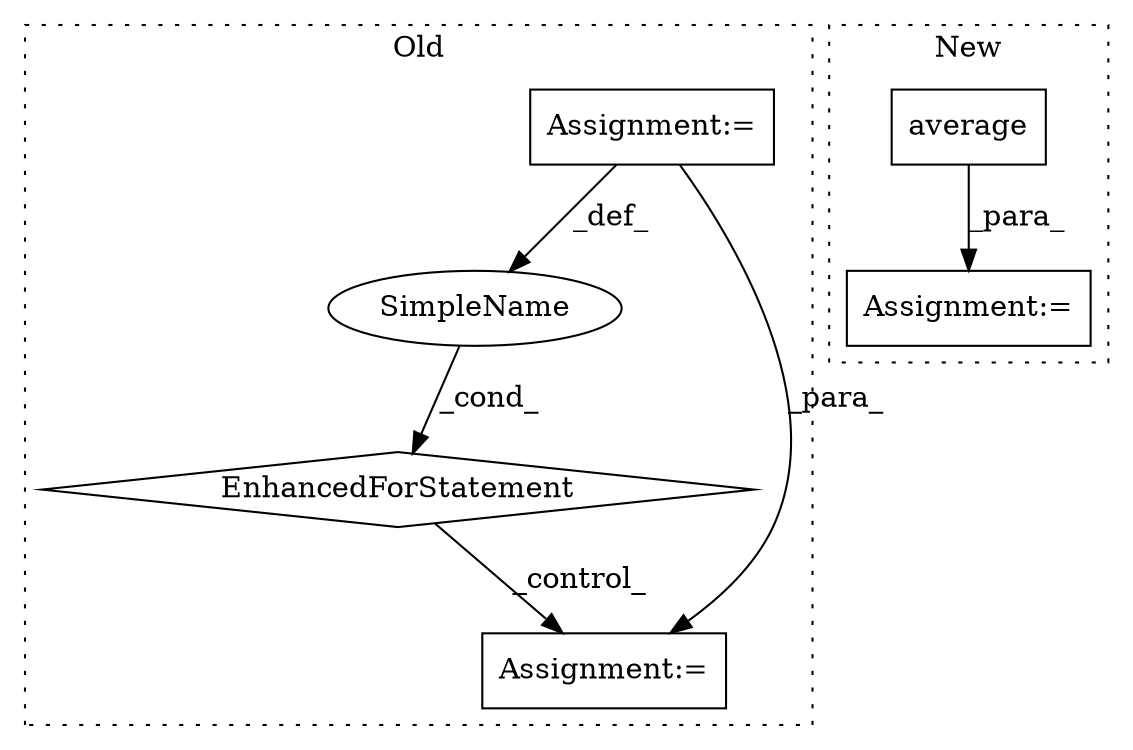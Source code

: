 digraph G {
subgraph cluster0 {
1 [label="EnhancedForStatement" a="70" s="1047,1160" l="82,2" shape="diamond"];
3 [label="Assignment:=" a="7" s="1047,1160" l="82,2" shape="box"];
5 [label="SimpleName" a="42" s="1133" l="9" shape="ellipse"];
6 [label="Assignment:=" a="7" s="1177" l="1" shape="box"];
label = "Old";
style="dotted";
}
subgraph cluster1 {
2 [label="average" a="32" s="1174,1198" l="8,1" shape="box"];
4 [label="Assignment:=" a="7" s="1167" l="1" shape="box"];
label = "New";
style="dotted";
}
1 -> 6 [label="_control_"];
2 -> 4 [label="_para_"];
3 -> 5 [label="_def_"];
3 -> 6 [label="_para_"];
5 -> 1 [label="_cond_"];
}
